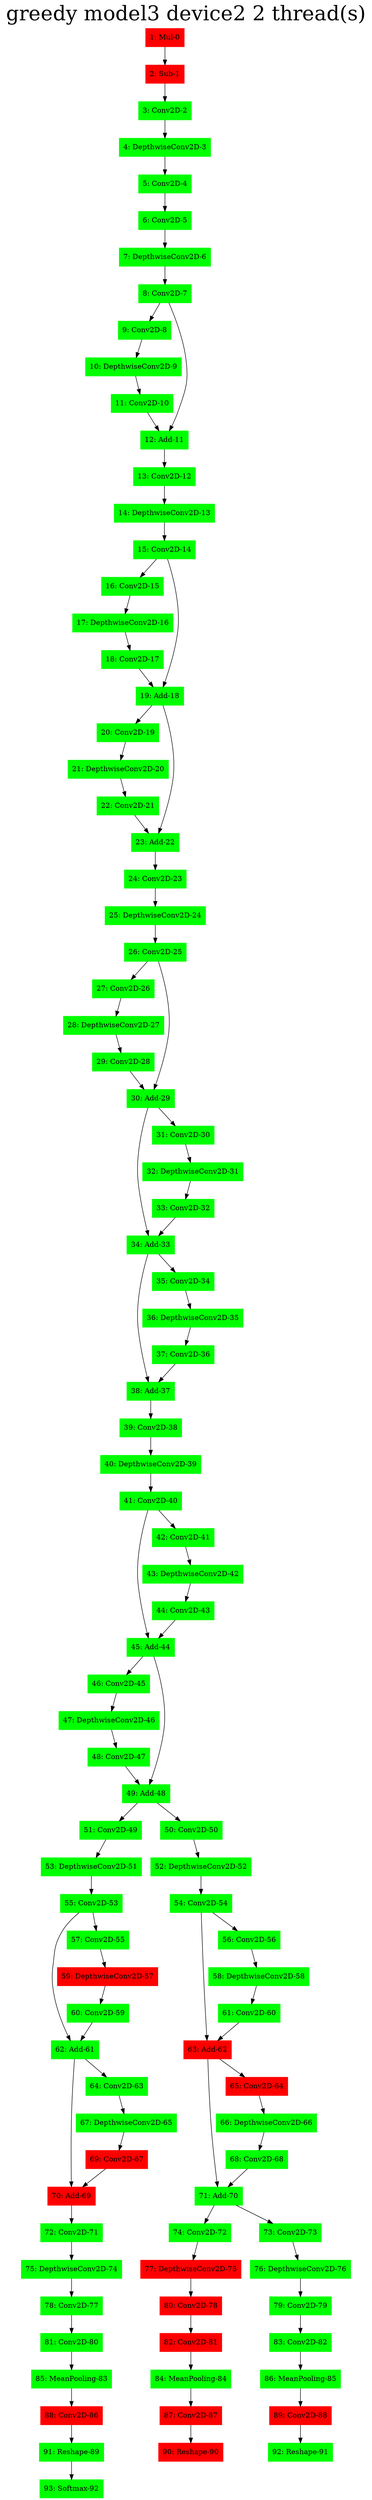 digraph G {
label     = "greedy model3 device2 2 thread(s)"
    labelloc  =  t // t: Place the graph's title on top.
    fontsize  = 40 // Make title stand out by giving a large font size
    fontcolor = black"1: Mul-0"->"2: Sub-1";
"1: Mul-0" [shape=box,style=filled,color=red];
"2: Sub-1"->"3: Conv2D-2";
"2: Sub-1" [shape=box,style=filled,color=red];
"3: Conv2D-2"->"4: DepthwiseConv2D-3";
"3: Conv2D-2" [shape=box,style=filled,color=green];
"4: DepthwiseConv2D-3"->"5: Conv2D-4";
"4: DepthwiseConv2D-3" [shape=box,style=filled,color=green];
"5: Conv2D-4"->"6: Conv2D-5";
"5: Conv2D-4" [shape=box,style=filled,color=green];
"6: Conv2D-5"->"7: DepthwiseConv2D-6";
"6: Conv2D-5" [shape=box,style=filled,color=green];
"7: DepthwiseConv2D-6"->"8: Conv2D-7";
"7: DepthwiseConv2D-6" [shape=box,style=filled,color=green];
"8: Conv2D-7"->"9: Conv2D-8";
"8: Conv2D-7"->"12: Add-11";
"8: Conv2D-7" [shape=box,style=filled,color=green];
"9: Conv2D-8"->"10: DepthwiseConv2D-9";
"9: Conv2D-8" [shape=box,style=filled,color=green];
"10: DepthwiseConv2D-9"->"11: Conv2D-10";
"10: DepthwiseConv2D-9" [shape=box,style=filled,color=green];
"11: Conv2D-10"->"12: Add-11";
"11: Conv2D-10" [shape=box,style=filled,color=green];
"12: Add-11"->"13: Conv2D-12";
"12: Add-11" [shape=box,style=filled,color=green];
"13: Conv2D-12"->"14: DepthwiseConv2D-13";
"13: Conv2D-12" [shape=box,style=filled,color=green];
"14: DepthwiseConv2D-13"->"15: Conv2D-14";
"14: DepthwiseConv2D-13" [shape=box,style=filled,color=green];
"15: Conv2D-14"->"16: Conv2D-15";
"15: Conv2D-14"->"19: Add-18";
"15: Conv2D-14" [shape=box,style=filled,color=green];
"16: Conv2D-15"->"17: DepthwiseConv2D-16";
"16: Conv2D-15" [shape=box,style=filled,color=green];
"17: DepthwiseConv2D-16"->"18: Conv2D-17";
"17: DepthwiseConv2D-16" [shape=box,style=filled,color=green];
"18: Conv2D-17"->"19: Add-18";
"18: Conv2D-17" [shape=box,style=filled,color=green];
"19: Add-18"->"20: Conv2D-19";
"19: Add-18"->"23: Add-22";
"19: Add-18" [shape=box,style=filled,color=green];
"20: Conv2D-19"->"21: DepthwiseConv2D-20";
"20: Conv2D-19" [shape=box,style=filled,color=green];
"21: DepthwiseConv2D-20"->"22: Conv2D-21";
"21: DepthwiseConv2D-20" [shape=box,style=filled,color=green];
"22: Conv2D-21"->"23: Add-22";
"22: Conv2D-21" [shape=box,style=filled,color=green];
"23: Add-22"->"24: Conv2D-23";
"23: Add-22" [shape=box,style=filled,color=green];
"24: Conv2D-23"->"25: DepthwiseConv2D-24";
"24: Conv2D-23" [shape=box,style=filled,color=green];
"25: DepthwiseConv2D-24"->"26: Conv2D-25";
"25: DepthwiseConv2D-24" [shape=box,style=filled,color=green];
"26: Conv2D-25"->"27: Conv2D-26";
"26: Conv2D-25"->"30: Add-29";
"26: Conv2D-25" [shape=box,style=filled,color=green];
"27: Conv2D-26"->"28: DepthwiseConv2D-27";
"27: Conv2D-26" [shape=box,style=filled,color=green];
"28: DepthwiseConv2D-27"->"29: Conv2D-28";
"28: DepthwiseConv2D-27" [shape=box,style=filled,color=green];
"29: Conv2D-28"->"30: Add-29";
"29: Conv2D-28" [shape=box,style=filled,color=green];
"30: Add-29"->"34: Add-33";
"30: Add-29"->"31: Conv2D-30";
"30: Add-29" [shape=box,style=filled,color=green];
"31: Conv2D-30"->"32: DepthwiseConv2D-31";
"31: Conv2D-30" [shape=box,style=filled,color=green];
"32: DepthwiseConv2D-31"->"33: Conv2D-32";
"32: DepthwiseConv2D-31" [shape=box,style=filled,color=green];
"33: Conv2D-32"->"34: Add-33";
"33: Conv2D-32" [shape=box,style=filled,color=green];
"34: Add-33"->"38: Add-37";
"34: Add-33"->"35: Conv2D-34";
"34: Add-33" [shape=box,style=filled,color=green];
"35: Conv2D-34"->"36: DepthwiseConv2D-35";
"35: Conv2D-34" [shape=box,style=filled,color=green];
"36: DepthwiseConv2D-35"->"37: Conv2D-36";
"36: DepthwiseConv2D-35" [shape=box,style=filled,color=green];
"37: Conv2D-36"->"38: Add-37";
"37: Conv2D-36" [shape=box,style=filled,color=green];
"38: Add-37"->"39: Conv2D-38";
"38: Add-37" [shape=box,style=filled,color=green];
"39: Conv2D-38"->"40: DepthwiseConv2D-39";
"39: Conv2D-38" [shape=box,style=filled,color=green];
"40: DepthwiseConv2D-39"->"41: Conv2D-40";
"40: DepthwiseConv2D-39" [shape=box,style=filled,color=green];
"41: Conv2D-40"->"45: Add-44";
"41: Conv2D-40"->"42: Conv2D-41";
"41: Conv2D-40" [shape=box,style=filled,color=green];
"42: Conv2D-41"->"43: DepthwiseConv2D-42";
"42: Conv2D-41" [shape=box,style=filled,color=green];
"43: DepthwiseConv2D-42"->"44: Conv2D-43";
"43: DepthwiseConv2D-42" [shape=box,style=filled,color=green];
"44: Conv2D-43"->"45: Add-44";
"44: Conv2D-43" [shape=box,style=filled,color=green];
"45: Add-44"->"46: Conv2D-45";
"45: Add-44"->"49: Add-48";
"45: Add-44" [shape=box,style=filled,color=green];
"46: Conv2D-45"->"47: DepthwiseConv2D-46";
"46: Conv2D-45" [shape=box,style=filled,color=green];
"47: DepthwiseConv2D-46"->"48: Conv2D-47";
"47: DepthwiseConv2D-46" [shape=box,style=filled,color=green];
"48: Conv2D-47"->"49: Add-48";
"48: Conv2D-47" [shape=box,style=filled,color=green];
"49: Add-48"->"51: Conv2D-49";
"49: Add-48"->"50: Conv2D-50";
"49: Add-48" [shape=box,style=filled,color=green];
"51: Conv2D-49"->"53: DepthwiseConv2D-51";
"51: Conv2D-49" [shape=box,style=filled,color=green];
"53: DepthwiseConv2D-51"->"55: Conv2D-53";
"53: DepthwiseConv2D-51" [shape=box,style=filled,color=green];
"55: Conv2D-53"->"62: Add-61";
"55: Conv2D-53"->"57: Conv2D-55";
"55: Conv2D-53" [shape=box,style=filled,color=green];
"57: Conv2D-55"->"59: DepthwiseConv2D-57";
"57: Conv2D-55" [shape=box,style=filled,color=green];
"59: DepthwiseConv2D-57"->"60: Conv2D-59";
"59: DepthwiseConv2D-57" [shape=box,style=filled,color=red];
"60: Conv2D-59"->"62: Add-61";
"60: Conv2D-59" [shape=box,style=filled,color=green];
"62: Add-61"->"70: Add-69";
"62: Add-61"->"64: Conv2D-63";
"62: Add-61" [shape=box,style=filled,color=green];
"64: Conv2D-63"->"67: DepthwiseConv2D-65";
"64: Conv2D-63" [shape=box,style=filled,color=green];
"67: DepthwiseConv2D-65"->"69: Conv2D-67";
"67: DepthwiseConv2D-65" [shape=box,style=filled,color=green];
"69: Conv2D-67"->"70: Add-69";
"69: Conv2D-67" [shape=box,style=filled,color=red];
"70: Add-69"->"72: Conv2D-71";
"70: Add-69" [shape=box,style=filled,color=red];
"72: Conv2D-71"->"75: DepthwiseConv2D-74";
"72: Conv2D-71" [shape=box,style=filled,color=green];
"75: DepthwiseConv2D-74"->"78: Conv2D-77";
"75: DepthwiseConv2D-74" [shape=box,style=filled,color=green];
"78: Conv2D-77"->"81: Conv2D-80";
"78: Conv2D-77" [shape=box,style=filled,color=green];
"81: Conv2D-80"->"85: MeanPooling-83";
"81: Conv2D-80" [shape=box,style=filled,color=green];
"85: MeanPooling-83"->"88: Conv2D-86";
"85: MeanPooling-83" [shape=box,style=filled,color=green];
"88: Conv2D-86"->"91: Reshape-89";
"88: Conv2D-86" [shape=box,style=filled,color=red];
"91: Reshape-89"->"93: Softmax-92";
"91: Reshape-89" [shape=box,style=filled,color=green];
"93: Softmax-92" [shape=box,style=filled,color=green];
"50: Conv2D-50"->"52: DepthwiseConv2D-52";
"50: Conv2D-50" [shape=box,style=filled,color=green];
"52: DepthwiseConv2D-52"->"54: Conv2D-54";
"52: DepthwiseConv2D-52" [shape=box,style=filled,color=green];
"54: Conv2D-54"->"63: Add-62";
"54: Conv2D-54"->"56: Conv2D-56";
"54: Conv2D-54" [shape=box,style=filled,color=green];
"56: Conv2D-56"->"58: DepthwiseConv2D-58";
"56: Conv2D-56" [shape=box,style=filled,color=green];
"58: DepthwiseConv2D-58"->"61: Conv2D-60";
"58: DepthwiseConv2D-58" [shape=box,style=filled,color=green];
"61: Conv2D-60"->"63: Add-62";
"61: Conv2D-60" [shape=box,style=filled,color=green];
"63: Add-62"->"71: Add-70";
"63: Add-62"->"65: Conv2D-64";
"63: Add-62" [shape=box,style=filled,color=red];
"65: Conv2D-64"->"66: DepthwiseConv2D-66";
"65: Conv2D-64" [shape=box,style=filled,color=red];
"66: DepthwiseConv2D-66"->"68: Conv2D-68";
"66: DepthwiseConv2D-66" [shape=box,style=filled,color=green];
"68: Conv2D-68"->"71: Add-70";
"68: Conv2D-68" [shape=box,style=filled,color=green];
"71: Add-70"->"74: Conv2D-72";
"71: Add-70"->"73: Conv2D-73";
"71: Add-70" [shape=box,style=filled,color=green];
"73: Conv2D-73"->"76: DepthwiseConv2D-76";
"73: Conv2D-73" [shape=box,style=filled,color=green];
"76: DepthwiseConv2D-76"->"79: Conv2D-79";
"76: DepthwiseConv2D-76" [shape=box,style=filled,color=green];
"79: Conv2D-79"->"83: Conv2D-82";
"79: Conv2D-79" [shape=box,style=filled,color=green];
"83: Conv2D-82"->"86: MeanPooling-85";
"83: Conv2D-82" [shape=box,style=filled,color=green];
"86: MeanPooling-85"->"89: Conv2D-88";
"86: MeanPooling-85" [shape=box,style=filled,color=green];
"89: Conv2D-88"->"92: Reshape-91";
"89: Conv2D-88" [shape=box,style=filled,color=red];
"92: Reshape-91" [shape=box,style=filled,color=green];
"74: Conv2D-72"->"77: DepthwiseConv2D-75";
"74: Conv2D-72" [shape=box,style=filled,color=green];
"77: DepthwiseConv2D-75"->"80: Conv2D-78";
"77: DepthwiseConv2D-75" [shape=box,style=filled,color=red];
"80: Conv2D-78"->"82: Conv2D-81";
"80: Conv2D-78" [shape=box,style=filled,color=red];
"82: Conv2D-81"->"84: MeanPooling-84";
"82: Conv2D-81" [shape=box,style=filled,color=red];
"84: MeanPooling-84"->"87: Conv2D-87";
"84: MeanPooling-84" [shape=box,style=filled,color=green];
"87: Conv2D-87"->"90: Reshape-90";
"87: Conv2D-87" [shape=box,style=filled,color=red];
"90: Reshape-90" [shape=box,style=filled,color=red];
}